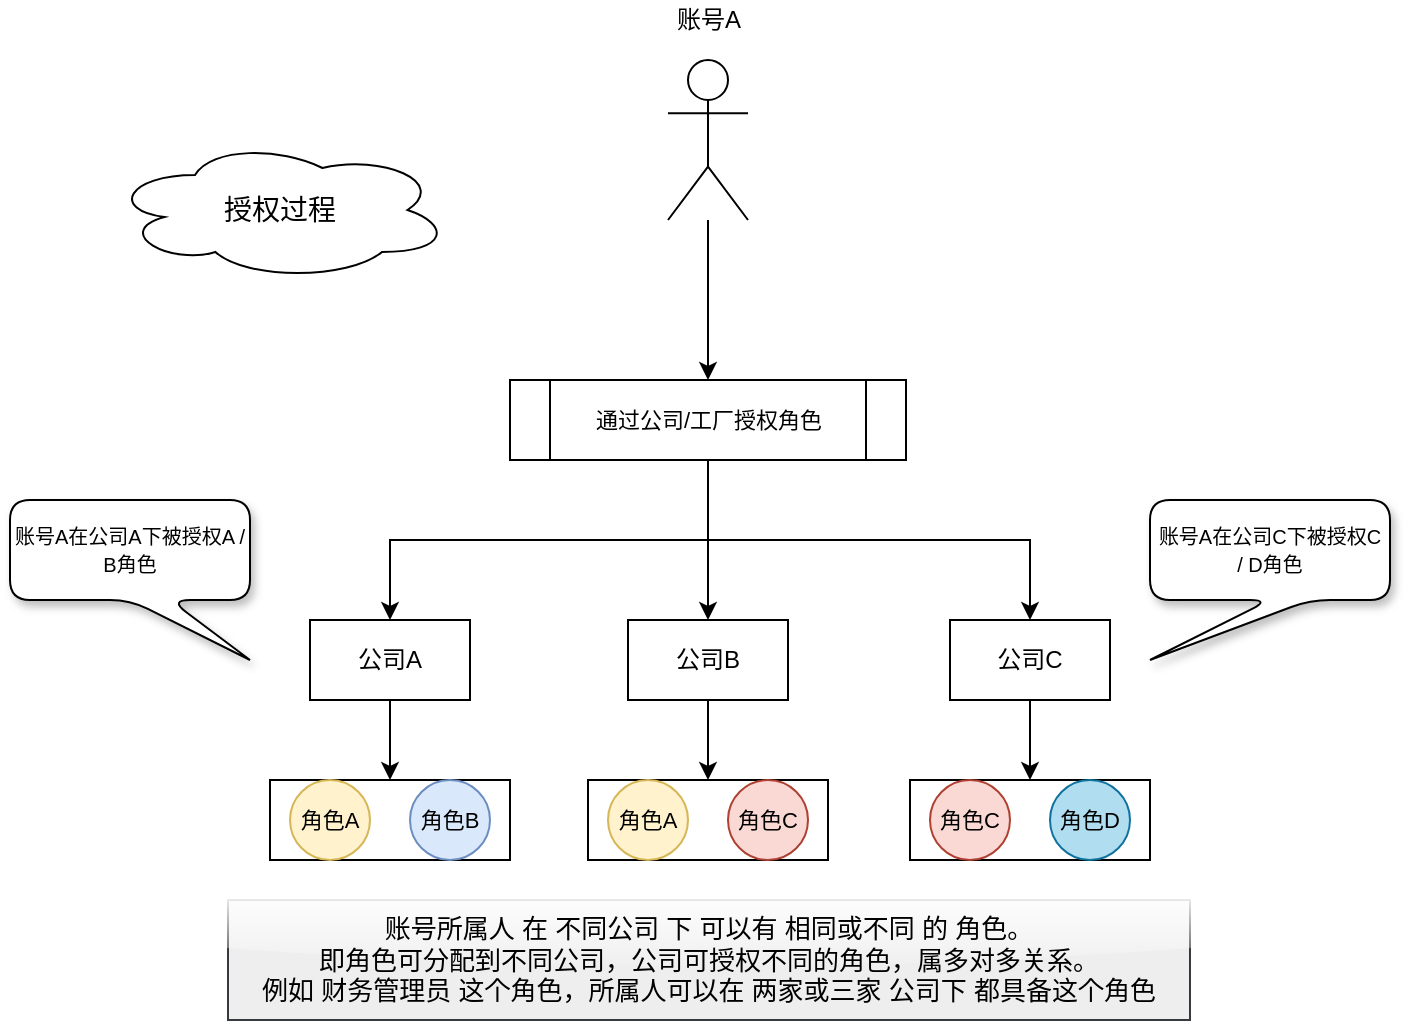 <mxfile version="15.7.3" type="github">
  <diagram id="Jb6BtzAFee-MTP4sCL8y" name="第 1 页">
    <mxGraphModel dx="1008" dy="552" grid="1" gridSize="10" guides="1" tooltips="1" connect="1" arrows="1" fold="1" page="1" pageScale="1" pageWidth="827" pageHeight="1169" math="0" shadow="0">
      <root>
        <mxCell id="0" />
        <mxCell id="1" parent="0" />
        <mxCell id="0wWaa23UlazC8i8ljl-4-6" style="edgeStyle=orthogonalEdgeStyle;rounded=0;orthogonalLoop=1;jettySize=auto;html=1;entryX=0.5;entryY=0;entryDx=0;entryDy=0;" edge="1" parent="1" source="0wWaa23UlazC8i8ljl-4-1" target="0wWaa23UlazC8i8ljl-4-3">
          <mxGeometry relative="1" as="geometry">
            <mxPoint x="420" y="320" as="targetPoint" />
          </mxGeometry>
        </mxCell>
        <mxCell id="0wWaa23UlazC8i8ljl-4-1" value="" style="shape=umlActor;verticalLabelPosition=bottom;verticalAlign=top;html=1;outlineConnect=0;" vertex="1" parent="1">
          <mxGeometry x="419" y="160" width="40" height="80" as="geometry" />
        </mxCell>
        <mxCell id="0wWaa23UlazC8i8ljl-4-10" style="edgeStyle=orthogonalEdgeStyle;rounded=0;orthogonalLoop=1;jettySize=auto;html=1;entryX=0.5;entryY=0;entryDx=0;entryDy=0;fontSize=11;" edge="1" parent="1" source="0wWaa23UlazC8i8ljl-4-3" target="0wWaa23UlazC8i8ljl-4-8">
          <mxGeometry relative="1" as="geometry" />
        </mxCell>
        <mxCell id="0wWaa23UlazC8i8ljl-4-16" style="edgeStyle=orthogonalEdgeStyle;rounded=0;orthogonalLoop=1;jettySize=auto;html=1;exitX=0.5;exitY=1;exitDx=0;exitDy=0;entryX=0.5;entryY=0;entryDx=0;entryDy=0;fontSize=11;" edge="1" parent="1" source="0wWaa23UlazC8i8ljl-4-3" target="0wWaa23UlazC8i8ljl-4-4">
          <mxGeometry relative="1" as="geometry" />
        </mxCell>
        <mxCell id="0wWaa23UlazC8i8ljl-4-17" style="edgeStyle=orthogonalEdgeStyle;rounded=0;orthogonalLoop=1;jettySize=auto;html=1;exitX=0.5;exitY=1;exitDx=0;exitDy=0;entryX=0.5;entryY=0;entryDx=0;entryDy=0;fontSize=11;" edge="1" parent="1" source="0wWaa23UlazC8i8ljl-4-3" target="0wWaa23UlazC8i8ljl-4-9">
          <mxGeometry relative="1" as="geometry" />
        </mxCell>
        <mxCell id="0wWaa23UlazC8i8ljl-4-3" value="&lt;font style=&quot;font-size: 11px&quot;&gt;通过公司/工厂授权角色&lt;/font&gt;" style="shape=process;whiteSpace=wrap;html=1;backgroundOutline=1;" vertex="1" parent="1">
          <mxGeometry x="340" y="320" width="198" height="40" as="geometry" />
        </mxCell>
        <mxCell id="0wWaa23UlazC8i8ljl-4-32" style="edgeStyle=orthogonalEdgeStyle;rounded=0;orthogonalLoop=1;jettySize=auto;html=1;entryX=0.5;entryY=0;entryDx=0;entryDy=0;fontSize=11;" edge="1" parent="1" source="0wWaa23UlazC8i8ljl-4-4" target="0wWaa23UlazC8i8ljl-4-18">
          <mxGeometry relative="1" as="geometry" />
        </mxCell>
        <mxCell id="0wWaa23UlazC8i8ljl-4-4" value="公司A" style="rounded=0;whiteSpace=wrap;html=1;" vertex="1" parent="1">
          <mxGeometry x="240" y="440" width="80" height="40" as="geometry" />
        </mxCell>
        <mxCell id="0wWaa23UlazC8i8ljl-4-7" value="账号A" style="text;html=1;align=center;verticalAlign=middle;resizable=0;points=[];autosize=1;strokeColor=none;fillColor=none;" vertex="1" parent="1">
          <mxGeometry x="414" y="130" width="50" height="20" as="geometry" />
        </mxCell>
        <mxCell id="0wWaa23UlazC8i8ljl-4-33" style="edgeStyle=orthogonalEdgeStyle;rounded=0;orthogonalLoop=1;jettySize=auto;html=1;exitX=0.5;exitY=1;exitDx=0;exitDy=0;entryX=0.5;entryY=0;entryDx=0;entryDy=0;fontSize=11;" edge="1" parent="1" source="0wWaa23UlazC8i8ljl-4-8" target="0wWaa23UlazC8i8ljl-4-25">
          <mxGeometry relative="1" as="geometry" />
        </mxCell>
        <mxCell id="0wWaa23UlazC8i8ljl-4-8" value="公司B" style="rounded=0;whiteSpace=wrap;html=1;" vertex="1" parent="1">
          <mxGeometry x="399" y="440" width="80" height="40" as="geometry" />
        </mxCell>
        <mxCell id="0wWaa23UlazC8i8ljl-4-34" style="edgeStyle=orthogonalEdgeStyle;rounded=0;orthogonalLoop=1;jettySize=auto;html=1;exitX=0.5;exitY=1;exitDx=0;exitDy=0;entryX=0.5;entryY=0;entryDx=0;entryDy=0;fontSize=11;" edge="1" parent="1" source="0wWaa23UlazC8i8ljl-4-9" target="0wWaa23UlazC8i8ljl-4-29">
          <mxGeometry relative="1" as="geometry" />
        </mxCell>
        <mxCell id="0wWaa23UlazC8i8ljl-4-9" value="公司C" style="rounded=0;whiteSpace=wrap;html=1;" vertex="1" parent="1">
          <mxGeometry x="560" y="440" width="80" height="40" as="geometry" />
        </mxCell>
        <mxCell id="0wWaa23UlazC8i8ljl-4-19" value="" style="group;glass=1;shadow=0;" vertex="1" connectable="0" parent="1">
          <mxGeometry x="220" y="520" width="120" height="40" as="geometry" />
        </mxCell>
        <mxCell id="0wWaa23UlazC8i8ljl-4-18" value="" style="rounded=0;whiteSpace=wrap;html=1;fontSize=11;shadow=0;" vertex="1" parent="0wWaa23UlazC8i8ljl-4-19">
          <mxGeometry width="120" height="40" as="geometry" />
        </mxCell>
        <mxCell id="0wWaa23UlazC8i8ljl-4-13" value="角色A" style="ellipse;whiteSpace=wrap;html=1;aspect=fixed;fontSize=11;fillColor=#fff2cc;strokeColor=#d6b656;" vertex="1" parent="0wWaa23UlazC8i8ljl-4-19">
          <mxGeometry x="10" width="40" height="40" as="geometry" />
        </mxCell>
        <mxCell id="0wWaa23UlazC8i8ljl-4-14" value="角色B" style="ellipse;whiteSpace=wrap;html=1;aspect=fixed;fontSize=11;fillColor=#dae8fc;strokeColor=#6c8ebf;" vertex="1" parent="0wWaa23UlazC8i8ljl-4-19">
          <mxGeometry x="70" width="40" height="40" as="geometry" />
        </mxCell>
        <mxCell id="0wWaa23UlazC8i8ljl-4-24" value="" style="group;shadow=0;sketch=0;" vertex="1" connectable="0" parent="1">
          <mxGeometry x="379" y="520" width="120" height="40" as="geometry" />
        </mxCell>
        <mxCell id="0wWaa23UlazC8i8ljl-4-25" value="" style="rounded=0;whiteSpace=wrap;html=1;fontSize=11;shadow=0;sketch=0;" vertex="1" parent="0wWaa23UlazC8i8ljl-4-24">
          <mxGeometry width="120" height="40" as="geometry" />
        </mxCell>
        <mxCell id="0wWaa23UlazC8i8ljl-4-26" value="角色A" style="ellipse;whiteSpace=wrap;html=1;aspect=fixed;fontSize=11;fillColor=#fff2cc;strokeColor=#d6b656;" vertex="1" parent="0wWaa23UlazC8i8ljl-4-24">
          <mxGeometry x="10" width="40" height="40" as="geometry" />
        </mxCell>
        <mxCell id="0wWaa23UlazC8i8ljl-4-27" value="角色C" style="ellipse;whiteSpace=wrap;html=1;aspect=fixed;fontSize=11;fillColor=#fad9d5;strokeColor=#ae4132;" vertex="1" parent="0wWaa23UlazC8i8ljl-4-24">
          <mxGeometry x="70" width="40" height="40" as="geometry" />
        </mxCell>
        <mxCell id="0wWaa23UlazC8i8ljl-4-28" value="" style="group" vertex="1" connectable="0" parent="1">
          <mxGeometry x="540" y="520" width="120" height="40" as="geometry" />
        </mxCell>
        <mxCell id="0wWaa23UlazC8i8ljl-4-29" value="" style="rounded=0;whiteSpace=wrap;html=1;fontSize=11;shadow=0;" vertex="1" parent="0wWaa23UlazC8i8ljl-4-28">
          <mxGeometry width="120" height="40" as="geometry" />
        </mxCell>
        <mxCell id="0wWaa23UlazC8i8ljl-4-30" value="角色C" style="ellipse;whiteSpace=wrap;html=1;aspect=fixed;fontSize=11;fillColor=#fad9d5;strokeColor=#ae4132;" vertex="1" parent="0wWaa23UlazC8i8ljl-4-28">
          <mxGeometry x="10" width="40" height="40" as="geometry" />
        </mxCell>
        <mxCell id="0wWaa23UlazC8i8ljl-4-31" value="角色D" style="ellipse;whiteSpace=wrap;html=1;aspect=fixed;fontSize=11;fillColor=#b1ddf0;strokeColor=#10739e;" vertex="1" parent="0wWaa23UlazC8i8ljl-4-28">
          <mxGeometry x="70" width="40" height="40" as="geometry" />
        </mxCell>
        <mxCell id="0wWaa23UlazC8i8ljl-4-35" value="&lt;font style=&quot;font-size: 10px&quot;&gt;账号A在公司A下被授权A / B角色&lt;/font&gt;" style="shape=callout;whiteSpace=wrap;html=1;perimeter=calloutPerimeter;fontSize=11;position2=1;rounded=1;shadow=1;" vertex="1" parent="1">
          <mxGeometry x="90" y="380" width="120" height="80" as="geometry" />
        </mxCell>
        <mxCell id="0wWaa23UlazC8i8ljl-4-36" value="&lt;font style=&quot;font-size: 10px&quot;&gt;账号A在公司C下被授权C /&amp;nbsp;D角色&lt;/font&gt;" style="shape=callout;whiteSpace=wrap;html=1;perimeter=calloutPerimeter;fontSize=11;position2=0;rounded=1;shadow=1;" vertex="1" parent="1">
          <mxGeometry x="660" y="380" width="120" height="80" as="geometry" />
        </mxCell>
        <mxCell id="0wWaa23UlazC8i8ljl-4-37" value="&lt;span style=&quot;font-size: 14px&quot;&gt;授权过程&lt;/span&gt;" style="ellipse;shape=cloud;whiteSpace=wrap;html=1;rounded=1;shadow=0;glass=1;sketch=0;fontSize=10;" vertex="1" parent="1">
          <mxGeometry x="140" y="200" width="170" height="70" as="geometry" />
        </mxCell>
        <mxCell id="0wWaa23UlazC8i8ljl-4-43" value="&lt;p style=&quot;line-height: 1.5&quot;&gt;&lt;/p&gt;&lt;blockquote style=&quot;margin: 0 0 0 40px ; border: none ; padding: 0px&quot;&gt;&lt;/blockquote&gt;&lt;span&gt;账号所属人&amp;nbsp;在&amp;nbsp;不同公司 下 可以有&amp;nbsp;相同或不同 的&amp;nbsp;角色。&lt;br&gt;即角色可分配到不同公司，公司可授权不同的角色，属多对多关系。&lt;/span&gt;&lt;br&gt;&lt;span&gt;例如 财务管理员&amp;nbsp;这个角色，所属人可以在 两家或三家 公司下&amp;nbsp;都具备这个角色&lt;/span&gt;&lt;p&gt;&lt;/p&gt;" style="rounded=0;whiteSpace=wrap;html=1;shadow=0;glass=1;sketch=0;fontSize=13;fillColor=#eeeeee;strokeColor=#36393d;" vertex="1" parent="1">
          <mxGeometry x="199" y="580" width="481" height="60" as="geometry" />
        </mxCell>
      </root>
    </mxGraphModel>
  </diagram>
</mxfile>
